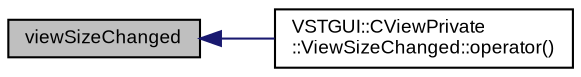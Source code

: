digraph "viewSizeChanged"
{
  bgcolor="transparent";
  edge [fontname="Arial",fontsize="9",labelfontname="Arial",labelfontsize="9"];
  node [fontname="Arial",fontsize="9",shape=record];
  rankdir="LR";
  Node1 [label="viewSizeChanged",height=0.2,width=0.4,color="black", fillcolor="grey75", style="filled" fontcolor="black"];
  Node1 -> Node2 [dir="back",color="midnightblue",fontsize="9",style="solid",fontname="Arial"];
  Node2 [label="VSTGUI::CViewPrivate\l::ViewSizeChanged::operator()",height=0.2,width=0.4,color="black",URL="$struct_v_s_t_g_u_i_1_1_c_view_private_1_1_view_size_changed.html#ac89881bc32608e116258fcfe8bd16e34"];
}
